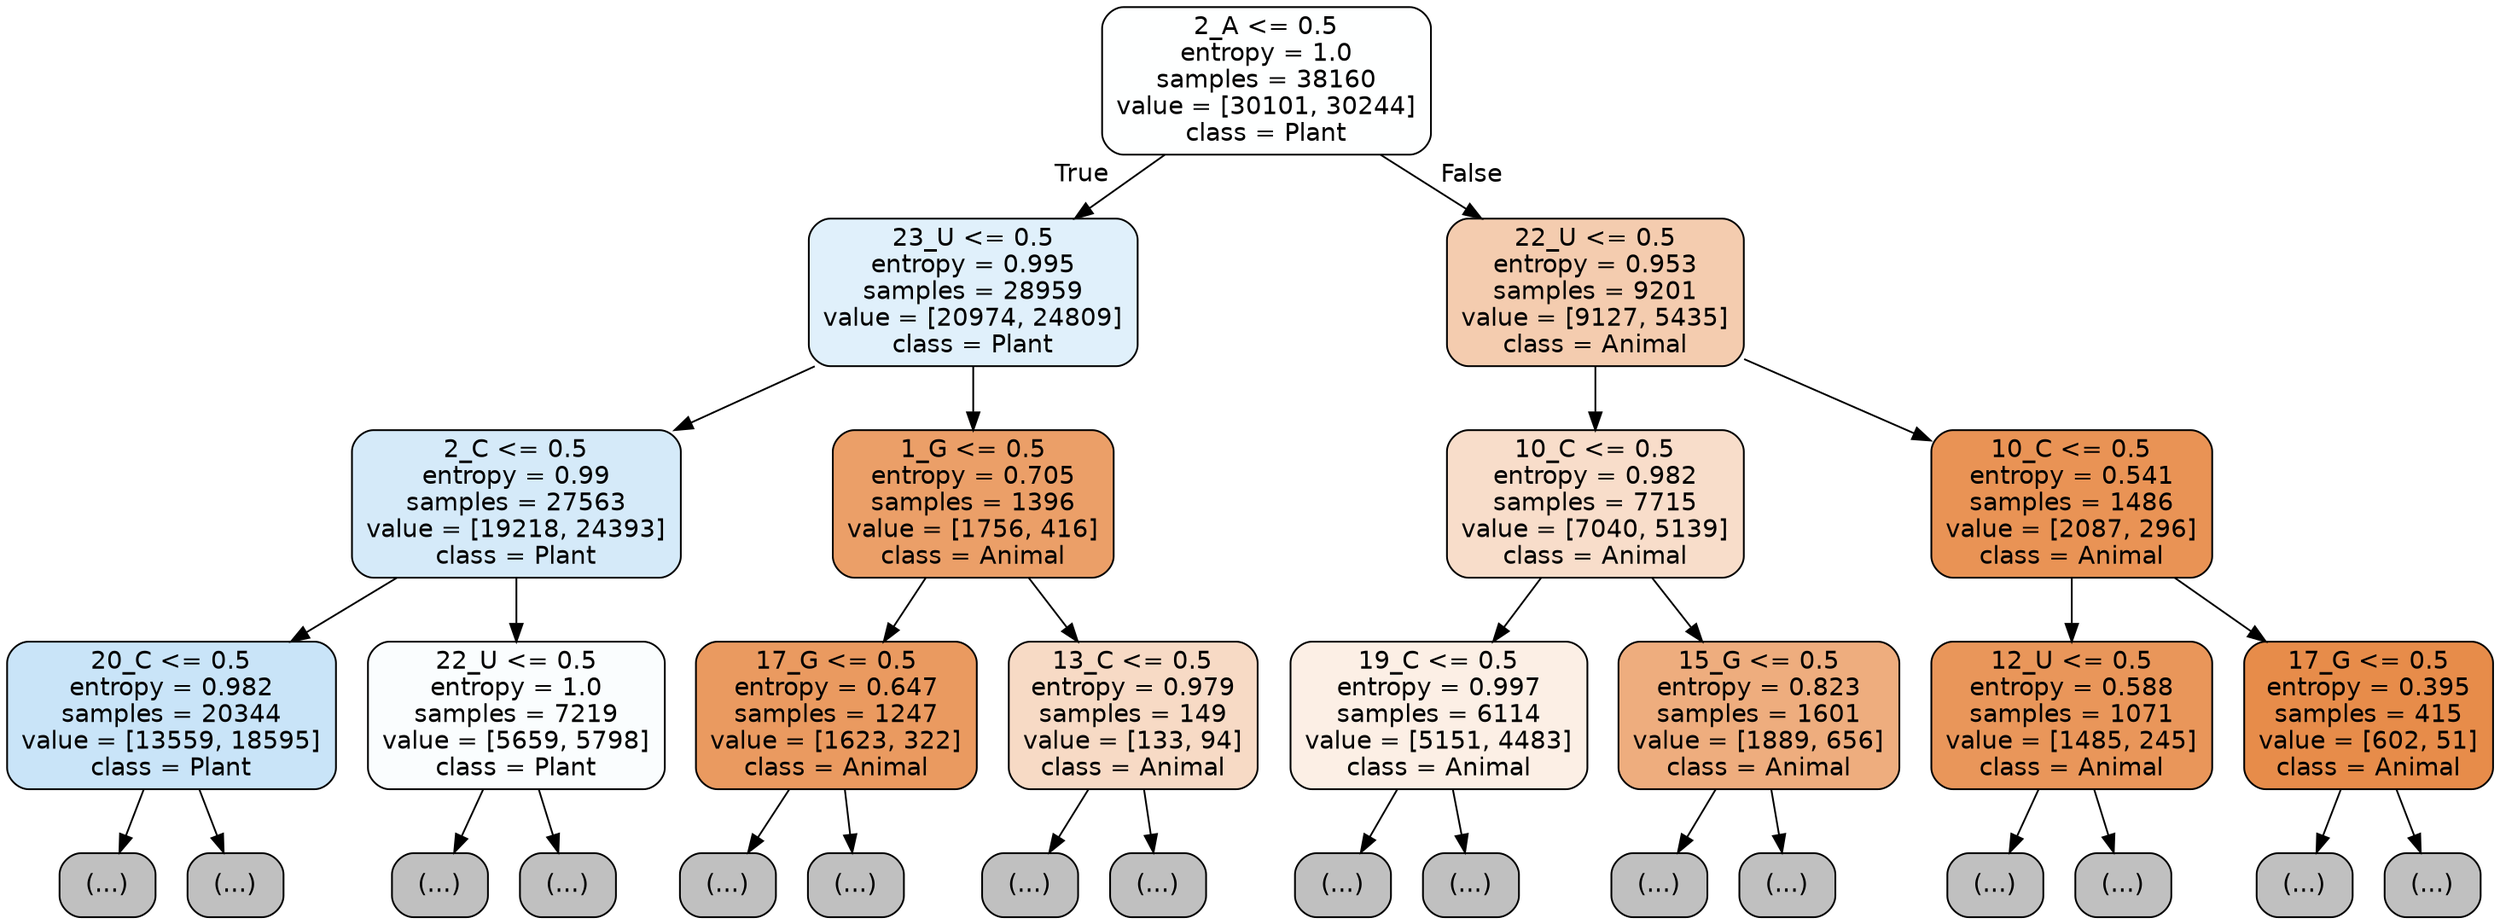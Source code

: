 digraph Tree {
node [shape=box, style="filled, rounded", color="black", fontname="helvetica"] ;
edge [fontname="helvetica"] ;
0 [label="2_A <= 0.5\nentropy = 1.0\nsamples = 38160\nvalue = [30101, 30244]\nclass = Plant", fillcolor="#feffff"] ;
1 [label="23_U <= 0.5\nentropy = 0.995\nsamples = 28959\nvalue = [20974, 24809]\nclass = Plant", fillcolor="#e0f0fb"] ;
0 -> 1 [labeldistance=2.5, labelangle=45, headlabel="True"] ;
2 [label="2_C <= 0.5\nentropy = 0.99\nsamples = 27563\nvalue = [19218, 24393]\nclass = Plant", fillcolor="#d5eaf9"] ;
1 -> 2 ;
3 [label="20_C <= 0.5\nentropy = 0.982\nsamples = 20344\nvalue = [13559, 18595]\nclass = Plant", fillcolor="#c9e4f8"] ;
2 -> 3 ;
4 [label="(...)", fillcolor="#C0C0C0"] ;
3 -> 4 ;
6697 [label="(...)", fillcolor="#C0C0C0"] ;
3 -> 6697 ;
8644 [label="22_U <= 0.5\nentropy = 1.0\nsamples = 7219\nvalue = [5659, 5798]\nclass = Plant", fillcolor="#fafdfe"] ;
2 -> 8644 ;
8645 [label="(...)", fillcolor="#C0C0C0"] ;
8644 -> 8645 ;
11736 [label="(...)", fillcolor="#C0C0C0"] ;
8644 -> 11736 ;
12119 [label="1_G <= 0.5\nentropy = 0.705\nsamples = 1396\nvalue = [1756, 416]\nclass = Animal", fillcolor="#eb9f68"] ;
1 -> 12119 ;
12120 [label="17_G <= 0.5\nentropy = 0.647\nsamples = 1247\nvalue = [1623, 322]\nclass = Animal", fillcolor="#ea9a60"] ;
12119 -> 12120 ;
12121 [label="(...)", fillcolor="#C0C0C0"] ;
12120 -> 12121 ;
12436 [label="(...)", fillcolor="#C0C0C0"] ;
12120 -> 12436 ;
12555 [label="13_C <= 0.5\nentropy = 0.979\nsamples = 149\nvalue = [133, 94]\nclass = Animal", fillcolor="#f7dac5"] ;
12119 -> 12555 ;
12556 [label="(...)", fillcolor="#C0C0C0"] ;
12555 -> 12556 ;
12605 [label="(...)", fillcolor="#C0C0C0"] ;
12555 -> 12605 ;
12632 [label="22_U <= 0.5\nentropy = 0.953\nsamples = 9201\nvalue = [9127, 5435]\nclass = Animal", fillcolor="#f4ccaf"] ;
0 -> 12632 [labeldistance=2.5, labelangle=-45, headlabel="False"] ;
12633 [label="10_C <= 0.5\nentropy = 0.982\nsamples = 7715\nvalue = [7040, 5139]\nclass = Animal", fillcolor="#f8ddca"] ;
12632 -> 12633 ;
12634 [label="19_C <= 0.5\nentropy = 0.997\nsamples = 6114\nvalue = [5151, 4483]\nclass = Animal", fillcolor="#fcefe5"] ;
12633 -> 12634 ;
12635 [label="(...)", fillcolor="#C0C0C0"] ;
12634 -> 12635 ;
14826 [label="(...)", fillcolor="#C0C0C0"] ;
12634 -> 14826 ;
15465 [label="15_G <= 0.5\nentropy = 0.823\nsamples = 1601\nvalue = [1889, 656]\nclass = Animal", fillcolor="#eead7e"] ;
12633 -> 15465 ;
15466 [label="(...)", fillcolor="#C0C0C0"] ;
15465 -> 15466 ;
16061 [label="(...)", fillcolor="#C0C0C0"] ;
15465 -> 16061 ;
16244 [label="10_C <= 0.5\nentropy = 0.541\nsamples = 1486\nvalue = [2087, 296]\nclass = Animal", fillcolor="#e99355"] ;
12632 -> 16244 ;
16245 [label="12_U <= 0.5\nentropy = 0.588\nsamples = 1071\nvalue = [1485, 245]\nclass = Animal", fillcolor="#e9965a"] ;
16244 -> 16245 ;
16246 [label="(...)", fillcolor="#C0C0C0"] ;
16245 -> 16246 ;
16505 [label="(...)", fillcolor="#C0C0C0"] ;
16245 -> 16505 ;
16614 [label="17_G <= 0.5\nentropy = 0.395\nsamples = 415\nvalue = [602, 51]\nclass = Animal", fillcolor="#e78c4a"] ;
16244 -> 16614 ;
16615 [label="(...)", fillcolor="#C0C0C0"] ;
16614 -> 16615 ;
16692 [label="(...)", fillcolor="#C0C0C0"] ;
16614 -> 16692 ;
}